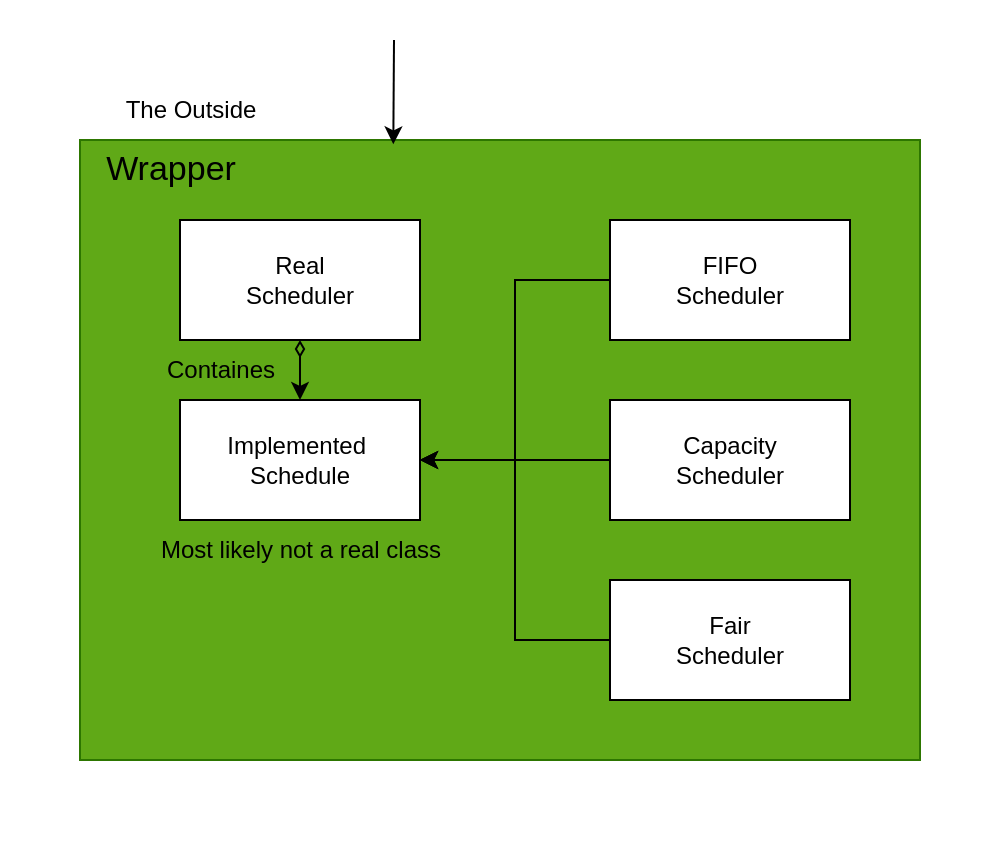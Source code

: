<mxfile version="28.2.5">
  <diagram name="Page-1" id="Vci4cz65aGgilZb8KiTq">
    <mxGraphModel dx="1042" dy="583" grid="1" gridSize="10" guides="1" tooltips="1" connect="1" arrows="1" fold="1" page="1" pageScale="1" pageWidth="850" pageHeight="1100" math="0" shadow="0">
      <root>
        <mxCell id="0" />
        <mxCell id="1" parent="0" />
        <mxCell id="kp4AS8SvUtgopGcJDHl2-4" value="" style="rounded=0;whiteSpace=wrap;html=1;fillColor=none;strokeColor=none;movable=0;resizable=0;rotatable=0;deletable=0;editable=0;locked=1;connectable=0;" parent="1" vertex="1">
          <mxGeometry x="120" y="80" width="490" height="420" as="geometry" />
        </mxCell>
        <mxCell id="kp4AS8SvUtgopGcJDHl2-1" value="" style="rounded=0;whiteSpace=wrap;html=1;fillColor=#60a917;fontColor=#ffffff;strokeColor=#2D7600;" parent="1" vertex="1">
          <mxGeometry x="160" y="150" width="420" height="310" as="geometry" />
        </mxCell>
        <mxCell id="kp4AS8SvUtgopGcJDHl2-2" value="The Outside" style="text;html=1;align=center;verticalAlign=middle;resizable=0;points=[];autosize=1;strokeColor=none;fillColor=none;" parent="1" vertex="1">
          <mxGeometry x="170" y="120" width="90" height="30" as="geometry" />
        </mxCell>
        <mxCell id="kp4AS8SvUtgopGcJDHl2-3" value="" style="endArrow=classic;html=1;rounded=0;entryX=0.373;entryY=0.007;entryDx=0;entryDy=0;entryPerimeter=0;" parent="1" target="kp4AS8SvUtgopGcJDHl2-1" edge="1">
          <mxGeometry width="50" height="50" relative="1" as="geometry">
            <mxPoint x="317" y="100" as="sourcePoint" />
            <mxPoint x="450" y="350" as="targetPoint" />
          </mxGeometry>
        </mxCell>
        <mxCell id="kp4AS8SvUtgopGcJDHl2-5" value="&lt;font style=&quot;font-size: 17px;&quot;&gt;Wrapper&lt;/font&gt;" style="text;html=1;align=center;verticalAlign=middle;resizable=0;points=[];autosize=1;strokeColor=none;fillColor=none;" parent="1" vertex="1">
          <mxGeometry x="160" y="150" width="90" height="30" as="geometry" />
        </mxCell>
        <mxCell id="kp4AS8SvUtgopGcJDHl2-19" style="edgeStyle=orthogonalEdgeStyle;rounded=0;orthogonalLoop=1;jettySize=auto;html=1;entryX=0.5;entryY=0;entryDx=0;entryDy=0;startArrow=diamondThin;startFill=0;strokeWidth=1;" parent="1" source="kp4AS8SvUtgopGcJDHl2-6" target="kp4AS8SvUtgopGcJDHl2-15" edge="1">
          <mxGeometry relative="1" as="geometry" />
        </mxCell>
        <mxCell id="kp4AS8SvUtgopGcJDHl2-6" value="&lt;div&gt;Real&lt;/div&gt;&lt;div&gt;Scheduler&lt;/div&gt;" style="rounded=0;whiteSpace=wrap;html=1;" parent="1" vertex="1">
          <mxGeometry x="210" y="190" width="120" height="60" as="geometry" />
        </mxCell>
        <mxCell id="kp4AS8SvUtgopGcJDHl2-16" style="edgeStyle=orthogonalEdgeStyle;rounded=0;orthogonalLoop=1;jettySize=auto;html=1;entryX=1;entryY=0.5;entryDx=0;entryDy=0;" parent="1" source="kp4AS8SvUtgopGcJDHl2-7" target="kp4AS8SvUtgopGcJDHl2-15" edge="1">
          <mxGeometry relative="1" as="geometry" />
        </mxCell>
        <mxCell id="kp4AS8SvUtgopGcJDHl2-7" value="&lt;div&gt;FIFO&lt;/div&gt;&lt;div&gt;Scheduler&lt;/div&gt;" style="rounded=0;whiteSpace=wrap;html=1;" parent="1" vertex="1">
          <mxGeometry x="425" y="190" width="120" height="60" as="geometry" />
        </mxCell>
        <mxCell id="kp4AS8SvUtgopGcJDHl2-17" style="edgeStyle=orthogonalEdgeStyle;rounded=0;orthogonalLoop=1;jettySize=auto;html=1;entryX=1;entryY=0.5;entryDx=0;entryDy=0;" parent="1" source="kp4AS8SvUtgopGcJDHl2-8" target="kp4AS8SvUtgopGcJDHl2-15" edge="1">
          <mxGeometry relative="1" as="geometry" />
        </mxCell>
        <mxCell id="kp4AS8SvUtgopGcJDHl2-8" value="&lt;div&gt;Capacity&lt;/div&gt;&lt;div&gt;Scheduler&lt;/div&gt;" style="rounded=0;whiteSpace=wrap;html=1;" parent="1" vertex="1">
          <mxGeometry x="425" y="280" width="120" height="60" as="geometry" />
        </mxCell>
        <mxCell id="kp4AS8SvUtgopGcJDHl2-18" style="edgeStyle=orthogonalEdgeStyle;rounded=0;orthogonalLoop=1;jettySize=auto;html=1;entryX=1;entryY=0.5;entryDx=0;entryDy=0;" parent="1" source="kp4AS8SvUtgopGcJDHl2-9" target="kp4AS8SvUtgopGcJDHl2-15" edge="1">
          <mxGeometry relative="1" as="geometry" />
        </mxCell>
        <mxCell id="kp4AS8SvUtgopGcJDHl2-9" value="&lt;div&gt;Fair&lt;/div&gt;&lt;div&gt;Scheduler&lt;/div&gt;" style="rounded=0;whiteSpace=wrap;html=1;" parent="1" vertex="1">
          <mxGeometry x="425" y="370" width="120" height="60" as="geometry" />
        </mxCell>
        <mxCell id="kp4AS8SvUtgopGcJDHl2-15" value="&lt;div&gt;Implemented&amp;nbsp;&lt;/div&gt;&lt;div&gt;Schedule&lt;/div&gt;" style="rounded=0;whiteSpace=wrap;html=1;" parent="1" vertex="1">
          <mxGeometry x="210" y="280" width="120" height="60" as="geometry" />
        </mxCell>
        <mxCell id="kp4AS8SvUtgopGcJDHl2-20" value="Containes" style="text;html=1;align=center;verticalAlign=middle;resizable=0;points=[];autosize=1;strokeColor=none;fillColor=none;" parent="1" vertex="1">
          <mxGeometry x="190" y="250" width="80" height="30" as="geometry" />
        </mxCell>
        <mxCell id="kp4AS8SvUtgopGcJDHl2-21" value="Most likely not a real class" style="text;html=1;align=center;verticalAlign=middle;resizable=0;points=[];autosize=1;strokeColor=none;fillColor=none;" parent="1" vertex="1">
          <mxGeometry x="190" y="340" width="160" height="30" as="geometry" />
        </mxCell>
      </root>
    </mxGraphModel>
  </diagram>
</mxfile>
